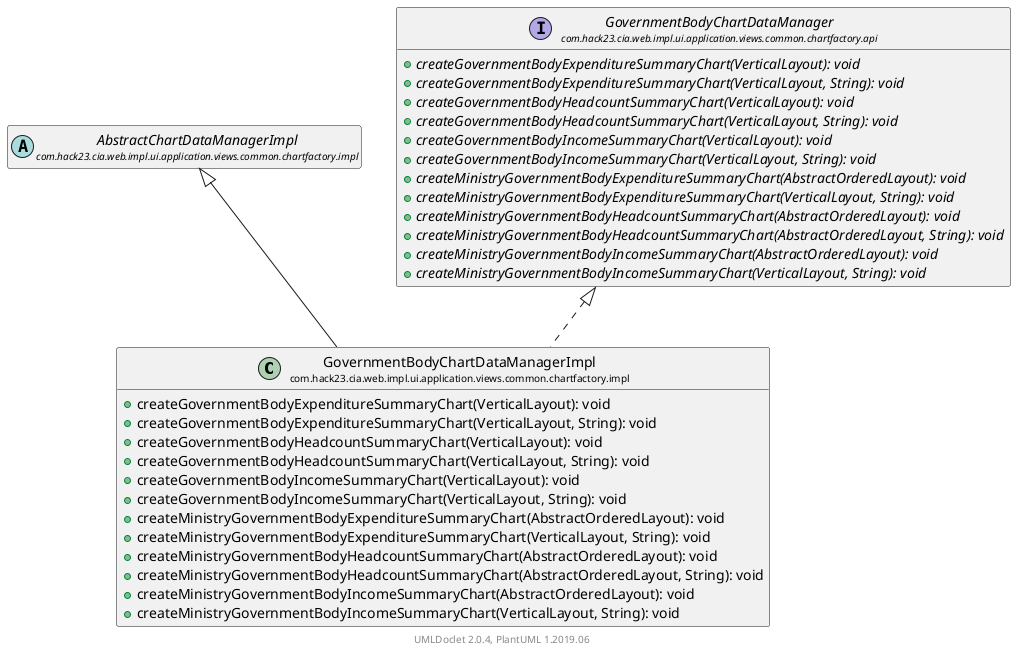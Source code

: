 @startuml
    set namespaceSeparator none
    hide empty fields
    hide empty methods

    class "<size:14>GovernmentBodyChartDataManagerImpl\n<size:10>com.hack23.cia.web.impl.ui.application.views.common.chartfactory.impl" as com.hack23.cia.web.impl.ui.application.views.common.chartfactory.impl.GovernmentBodyChartDataManagerImpl [[GovernmentBodyChartDataManagerImpl.html]] {
        +createGovernmentBodyExpenditureSummaryChart(VerticalLayout): void
        +createGovernmentBodyExpenditureSummaryChart(VerticalLayout, String): void
        +createGovernmentBodyHeadcountSummaryChart(VerticalLayout): void
        +createGovernmentBodyHeadcountSummaryChart(VerticalLayout, String): void
        +createGovernmentBodyIncomeSummaryChart(VerticalLayout): void
        +createGovernmentBodyIncomeSummaryChart(VerticalLayout, String): void
        +createMinistryGovernmentBodyExpenditureSummaryChart(AbstractOrderedLayout): void
        +createMinistryGovernmentBodyExpenditureSummaryChart(VerticalLayout, String): void
        +createMinistryGovernmentBodyHeadcountSummaryChart(AbstractOrderedLayout): void
        +createMinistryGovernmentBodyHeadcountSummaryChart(AbstractOrderedLayout, String): void
        +createMinistryGovernmentBodyIncomeSummaryChart(AbstractOrderedLayout): void
        +createMinistryGovernmentBodyIncomeSummaryChart(VerticalLayout, String): void
    }

    abstract class "<size:14>AbstractChartDataManagerImpl\n<size:10>com.hack23.cia.web.impl.ui.application.views.common.chartfactory.impl" as com.hack23.cia.web.impl.ui.application.views.common.chartfactory.impl.AbstractChartDataManagerImpl [[AbstractChartDataManagerImpl.html]]
    interface "<size:14>GovernmentBodyChartDataManager\n<size:10>com.hack23.cia.web.impl.ui.application.views.common.chartfactory.api" as com.hack23.cia.web.impl.ui.application.views.common.chartfactory.api.GovernmentBodyChartDataManager [[../api/GovernmentBodyChartDataManager.html]] {
        {abstract} +createGovernmentBodyExpenditureSummaryChart(VerticalLayout): void
        {abstract} +createGovernmentBodyExpenditureSummaryChart(VerticalLayout, String): void
        {abstract} +createGovernmentBodyHeadcountSummaryChart(VerticalLayout): void
        {abstract} +createGovernmentBodyHeadcountSummaryChart(VerticalLayout, String): void
        {abstract} +createGovernmentBodyIncomeSummaryChart(VerticalLayout): void
        {abstract} +createGovernmentBodyIncomeSummaryChart(VerticalLayout, String): void
        {abstract} +createMinistryGovernmentBodyExpenditureSummaryChart(AbstractOrderedLayout): void
        {abstract} +createMinistryGovernmentBodyExpenditureSummaryChart(VerticalLayout, String): void
        {abstract} +createMinistryGovernmentBodyHeadcountSummaryChart(AbstractOrderedLayout): void
        {abstract} +createMinistryGovernmentBodyHeadcountSummaryChart(AbstractOrderedLayout, String): void
        {abstract} +createMinistryGovernmentBodyIncomeSummaryChart(AbstractOrderedLayout): void
        {abstract} +createMinistryGovernmentBodyIncomeSummaryChart(VerticalLayout, String): void
    }

    com.hack23.cia.web.impl.ui.application.views.common.chartfactory.impl.AbstractChartDataManagerImpl <|-- com.hack23.cia.web.impl.ui.application.views.common.chartfactory.impl.GovernmentBodyChartDataManagerImpl
    com.hack23.cia.web.impl.ui.application.views.common.chartfactory.api.GovernmentBodyChartDataManager <|.. com.hack23.cia.web.impl.ui.application.views.common.chartfactory.impl.GovernmentBodyChartDataManagerImpl

    center footer UMLDoclet 2.0.4, PlantUML 1.2019.06
@enduml
